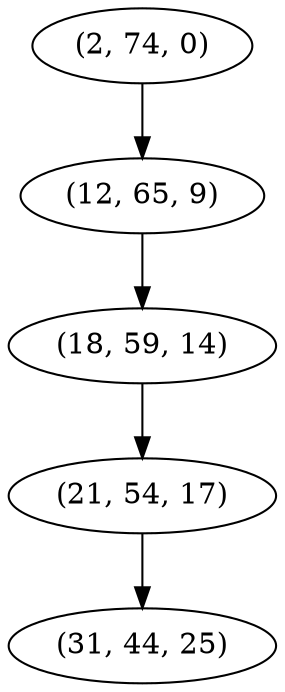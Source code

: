 digraph tree {
    "(2, 74, 0)";
    "(12, 65, 9)";
    "(18, 59, 14)";
    "(21, 54, 17)";
    "(31, 44, 25)";
    "(2, 74, 0)" -> "(12, 65, 9)";
    "(12, 65, 9)" -> "(18, 59, 14)";
    "(18, 59, 14)" -> "(21, 54, 17)";
    "(21, 54, 17)" -> "(31, 44, 25)";
}

